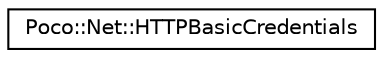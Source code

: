 digraph "Graphical Class Hierarchy"
{
 // LATEX_PDF_SIZE
  edge [fontname="Helvetica",fontsize="10",labelfontname="Helvetica",labelfontsize="10"];
  node [fontname="Helvetica",fontsize="10",shape=record];
  rankdir="LR";
  Node0 [label="Poco::Net::HTTPBasicCredentials",height=0.2,width=0.4,color="black", fillcolor="white", style="filled",URL="$classPoco_1_1Net_1_1HTTPBasicCredentials.html",tooltip=" "];
}
